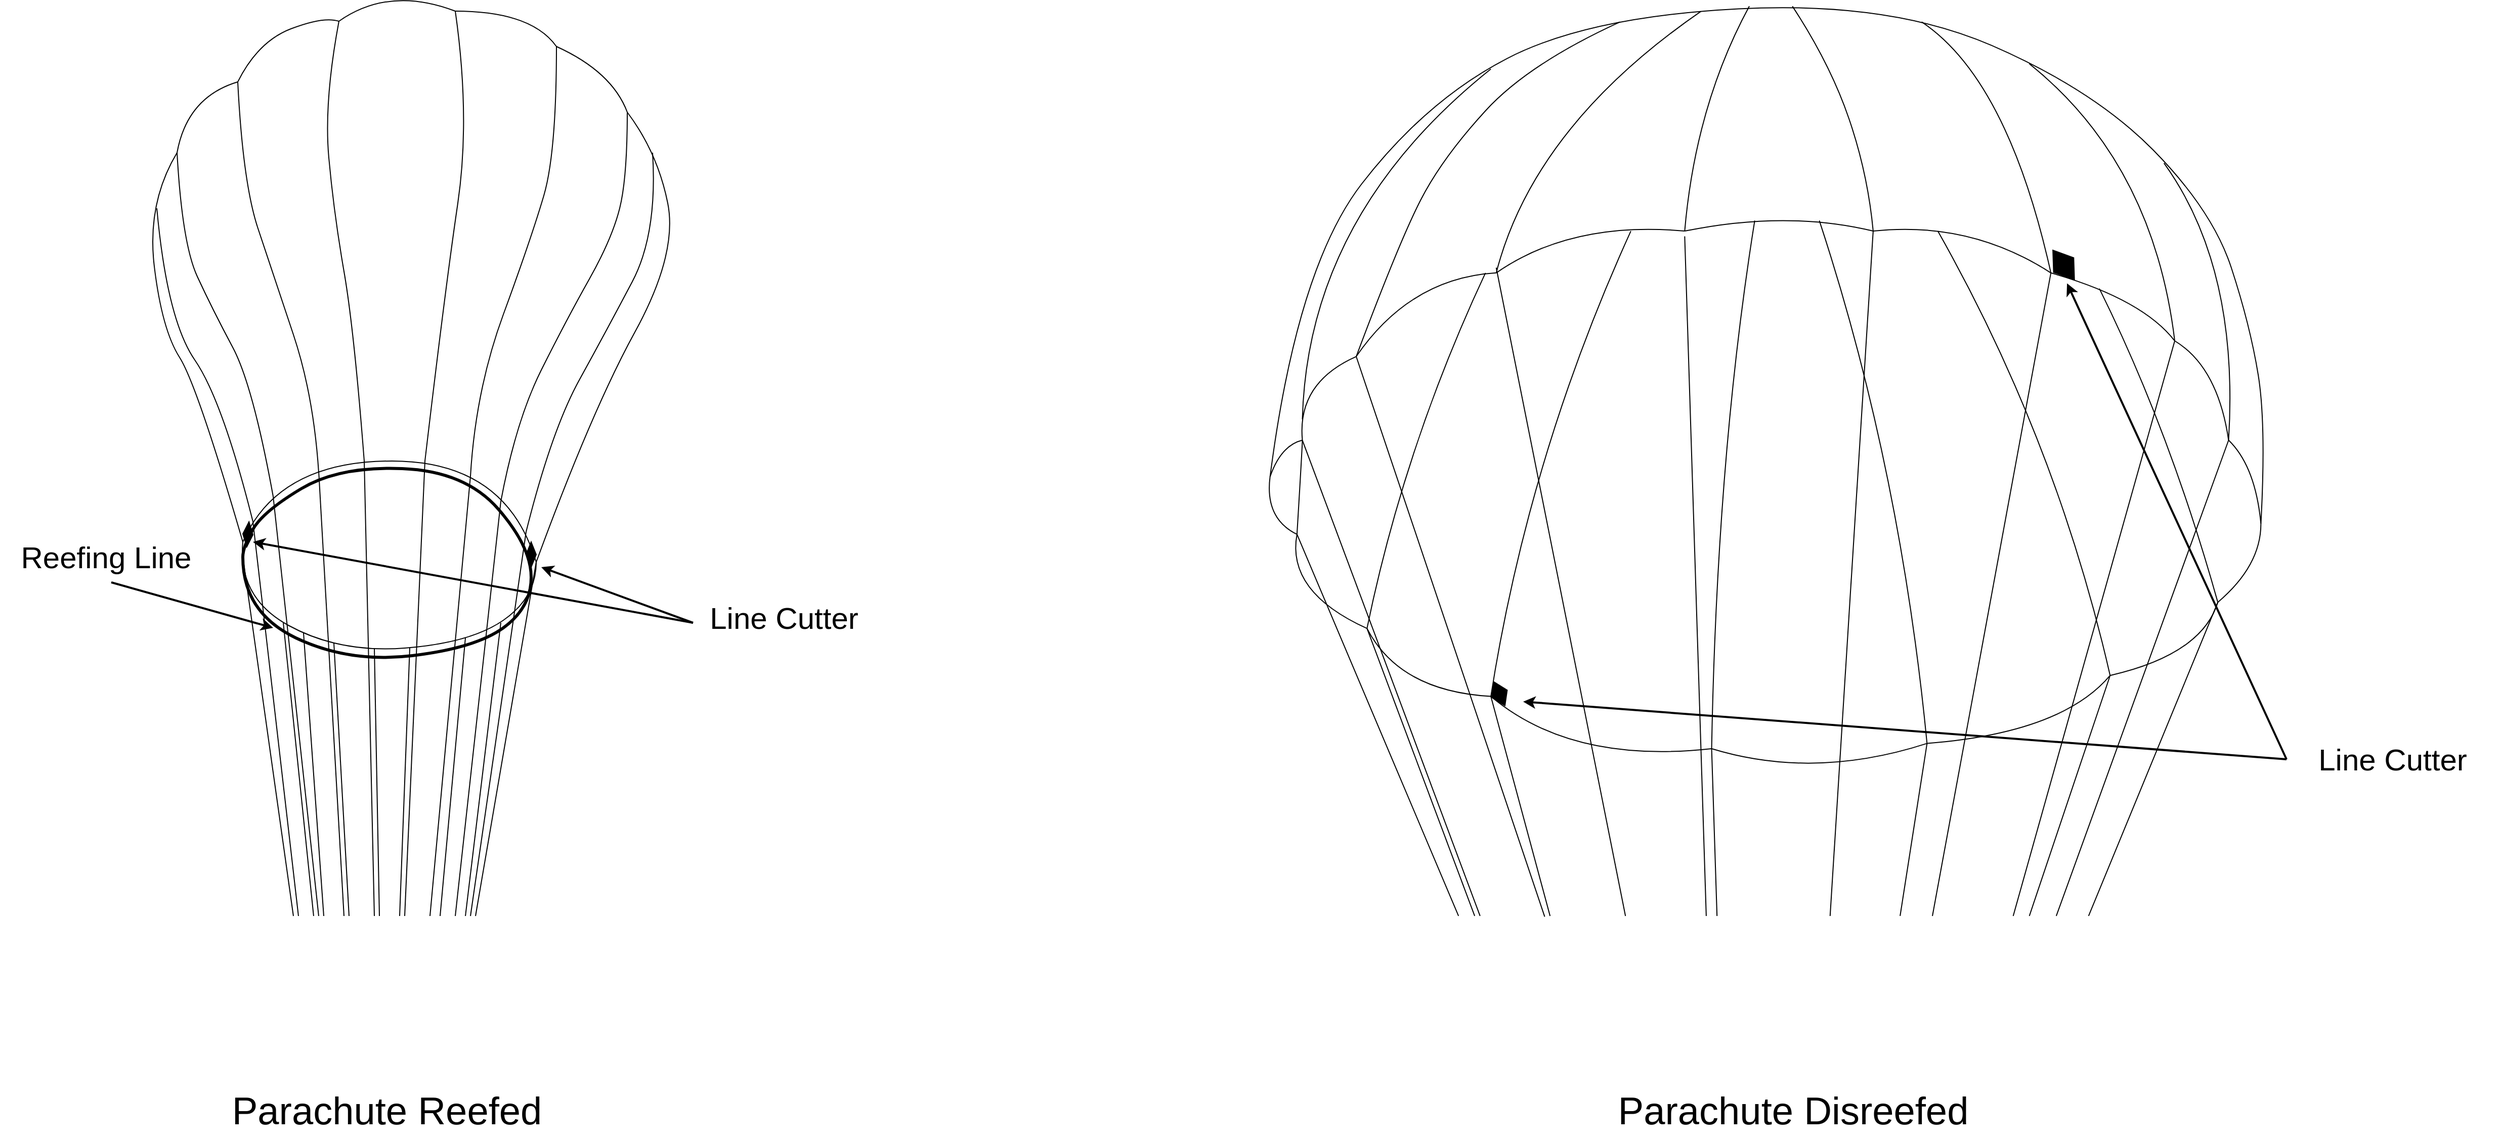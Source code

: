 <mxfile version="18.0.7" type="device"><diagram id="sXOwoaYcWxSvvQvdvu1p" name="Page-1"><mxGraphModel dx="-126" dy="3424" grid="1" gridSize="5" guides="1" tooltips="1" connect="1" arrows="1" fold="1" page="1" pageScale="1" pageWidth="850" pageHeight="1100" math="0" shadow="0"><root><mxCell id="0"/><mxCell id="1" parent="0"/><mxCell id="lAzwkt5sK0GmiSSTkho8-280" value="" style="endArrow=none;html=1;fontSize=100;strokeWidth=1;curved=1;" parent="1" edge="1"><mxGeometry width="50" height="50" relative="1" as="geometry"><mxPoint x="4675" y="-235" as="sourcePoint"/><mxPoint x="4610" y="-620" as="targetPoint"/><Array as="points"><mxPoint x="4630" y="-390"/><mxPoint x="4595" y="-445"/><mxPoint x="4580" y="-570"/></Array></mxGeometry></mxCell><mxCell id="lAzwkt5sK0GmiSSTkho8-281" value="" style="endArrow=none;html=1;fontSize=100;strokeWidth=1;curved=1;" parent="1" edge="1"><mxGeometry width="50" height="50" relative="1" as="geometry"><mxPoint x="4610" y="-620" as="sourcePoint"/><mxPoint x="4670" y="-690" as="targetPoint"/><Array as="points"><mxPoint x="4620" y="-675"/></Array></mxGeometry></mxCell><mxCell id="lAzwkt5sK0GmiSSTkho8-282" value="" style="endArrow=none;html=1;fontSize=100;strokeWidth=1;curved=1;" parent="1" edge="1"><mxGeometry width="50" height="50" relative="1" as="geometry"><mxPoint x="4670" y="-690" as="sourcePoint"/><mxPoint x="4770" y="-750" as="targetPoint"/><Array as="points"><mxPoint x="4690" y="-730"/><mxPoint x="4755" y="-755"/></Array></mxGeometry></mxCell><mxCell id="lAzwkt5sK0GmiSSTkho8-283" value="" style="endArrow=none;html=1;fontSize=100;strokeWidth=1;curved=1;" parent="1" edge="1"><mxGeometry width="50" height="50" relative="1" as="geometry"><mxPoint x="4770" y="-750" as="sourcePoint"/><mxPoint x="4885" y="-760" as="targetPoint"/><Array as="points"><mxPoint x="4820" y="-785"/></Array></mxGeometry></mxCell><mxCell id="lAzwkt5sK0GmiSSTkho8-284" value="" style="endArrow=none;html=1;fontSize=100;strokeWidth=1;curved=1;" parent="1" edge="1"><mxGeometry width="50" height="50" relative="1" as="geometry"><mxPoint x="4885" y="-760" as="sourcePoint"/><mxPoint x="4985" y="-725" as="targetPoint"/><Array as="points"><mxPoint x="4960" y="-760"/></Array></mxGeometry></mxCell><mxCell id="lAzwkt5sK0GmiSSTkho8-285" value="" style="endArrow=none;html=1;fontSize=100;strokeWidth=1;curved=1;" parent="1" edge="1"><mxGeometry width="50" height="50" relative="1" as="geometry"><mxPoint x="4985" y="-725" as="sourcePoint"/><mxPoint x="5055" y="-660" as="targetPoint"/><Array as="points"><mxPoint x="5040" y="-700"/></Array></mxGeometry></mxCell><mxCell id="lAzwkt5sK0GmiSSTkho8-286" value="" style="endArrow=none;html=1;fontSize=100;strokeWidth=1;curved=1;" parent="1" edge="1"><mxGeometry width="50" height="50" relative="1" as="geometry"><mxPoint x="4965" y="-215" as="sourcePoint"/><mxPoint x="5055" y="-660" as="targetPoint"/><Array as="points"><mxPoint x="5020" y="-365"/><mxPoint x="5105" y="-520"/><mxPoint x="5085" y="-620"/></Array></mxGeometry></mxCell><mxCell id="lAzwkt5sK0GmiSSTkho8-287" value="" style="endArrow=none;html=1;fontSize=100;strokeWidth=1;curved=1;" parent="1" edge="1"><mxGeometry width="50" height="50" relative="1" as="geometry"><mxPoint x="4675" y="-235" as="sourcePoint"/><mxPoint x="4965" y="-215" as="targetPoint"/><Array as="points"><mxPoint x="4710" y="-315"/><mxPoint x="4935" y="-315"/></Array></mxGeometry></mxCell><mxCell id="lAzwkt5sK0GmiSSTkho8-288" value="" style="endArrow=none;html=1;fontSize=100;strokeWidth=1;curved=1;" parent="1" edge="1"><mxGeometry width="50" height="50" relative="1" as="geometry"><mxPoint x="4675" y="-235" as="sourcePoint"/><mxPoint x="4965" y="-215" as="targetPoint"/><Array as="points"><mxPoint x="4670" y="-180"/><mxPoint x="4770" y="-125"/><mxPoint x="4900" y="-135"/><mxPoint x="4965" y="-180"/></Array></mxGeometry></mxCell><mxCell id="lAzwkt5sK0GmiSSTkho8-289" value="" style="endArrow=none;html=1;fontSize=100;strokeWidth=1;curved=1;" parent="1" edge="1"><mxGeometry width="50" height="50" relative="1" as="geometry"><mxPoint x="4685" y="-255" as="sourcePoint"/><mxPoint x="4590" y="-565" as="targetPoint"/><Array as="points"><mxPoint x="4655" y="-375"/><mxPoint x="4600" y="-455"/></Array></mxGeometry></mxCell><mxCell id="lAzwkt5sK0GmiSSTkho8-290" value="" style="endArrow=none;html=1;fontSize=100;strokeWidth=1;curved=1;" parent="1" edge="1"><mxGeometry width="50" height="50" relative="1" as="geometry"><mxPoint x="4705" y="-280" as="sourcePoint"/><mxPoint x="4610" y="-620" as="targetPoint"/><Array as="points"><mxPoint x="4685" y="-390"/><mxPoint x="4645" y="-465"/><mxPoint x="4615" y="-530"/></Array></mxGeometry></mxCell><mxCell id="lAzwkt5sK0GmiSSTkho8-291" value="" style="endArrow=none;html=1;fontSize=100;strokeWidth=1;curved=1;" parent="1" edge="1"><mxGeometry width="50" height="50" relative="1" as="geometry"><mxPoint x="4750" y="-303.8" as="sourcePoint"/><mxPoint x="4670" y="-690" as="targetPoint"/><Array as="points"><mxPoint x="4745" y="-380"/><mxPoint x="4705" y="-500"/><mxPoint x="4675" y="-590"/></Array></mxGeometry></mxCell><mxCell id="lAzwkt5sK0GmiSSTkho8-292" value="" style="endArrow=none;html=1;fontSize=100;strokeWidth=1;curved=1;" parent="1" edge="1"><mxGeometry width="50" height="50" relative="1" as="geometry"><mxPoint x="4795" y="-315" as="sourcePoint"/><mxPoint x="4770" y="-750" as="targetPoint"/><Array as="points"><mxPoint x="4785" y="-445"/><mxPoint x="4765" y="-560"/><mxPoint x="4755" y="-670"/></Array></mxGeometry></mxCell><mxCell id="lAzwkt5sK0GmiSSTkho8-293" value="" style="endArrow=none;html=1;fontSize=100;strokeWidth=1;curved=1;" parent="1" edge="1"><mxGeometry width="50" height="50" relative="1" as="geometry"><mxPoint x="4855" y="-315" as="sourcePoint"/><mxPoint x="4885" y="-760" as="targetPoint"/><Array as="points"><mxPoint x="4875" y="-485"/><mxPoint x="4900" y="-655"/></Array></mxGeometry></mxCell><mxCell id="lAzwkt5sK0GmiSSTkho8-294" value="" style="endArrow=none;html=1;fontSize=100;strokeWidth=1;curved=1;" parent="1" edge="1"><mxGeometry width="50" height="50" relative="1" as="geometry"><mxPoint x="4900" y="-300" as="sourcePoint"/><mxPoint x="4985" y="-725" as="targetPoint"/><Array as="points"><mxPoint x="4905" y="-385"/><mxPoint x="4960" y="-535"/><mxPoint x="4985" y="-620"/></Array></mxGeometry></mxCell><mxCell id="lAzwkt5sK0GmiSSTkho8-295" value="" style="endArrow=none;html=1;fontSize=100;strokeWidth=1;curved=1;" parent="1" edge="1"><mxGeometry width="50" height="50" relative="1" as="geometry"><mxPoint x="4930" y="-275" as="sourcePoint"/><mxPoint x="5055" y="-660" as="targetPoint"/><Array as="points"><mxPoint x="4945" y="-355"/><mxPoint x="4995" y="-455"/><mxPoint x="5040" y="-535"/><mxPoint x="5055" y="-595"/></Array></mxGeometry></mxCell><mxCell id="lAzwkt5sK0GmiSSTkho8-296" value="" style="endArrow=none;html=1;fontSize=100;strokeWidth=1;curved=1;" parent="1" edge="1"><mxGeometry width="50" height="50" relative="1" as="geometry"><mxPoint x="4955" y="-245" as="sourcePoint"/><mxPoint x="5080" y="-620" as="targetPoint"/><Array as="points"><mxPoint x="4980" y="-345"/><mxPoint x="5035" y="-445"/><mxPoint x="5085" y="-540"/></Array></mxGeometry></mxCell><mxCell id="lAzwkt5sK0GmiSSTkho8-297" value="" style="endArrow=none;html=1;fontSize=100;strokeWidth=1;curved=1;" parent="1" edge="1"><mxGeometry width="50" height="50" relative="1" as="geometry"><mxPoint x="4725" y="135" as="sourcePoint"/><mxPoint x="4675" y="-220" as="targetPoint"/></mxGeometry></mxCell><mxCell id="lAzwkt5sK0GmiSSTkho8-298" value="" style="endArrow=none;html=1;fontSize=100;strokeWidth=1;curved=1;" parent="1" edge="1"><mxGeometry width="50" height="50" relative="1" as="geometry"><mxPoint x="4730" y="135" as="sourcePoint"/><mxPoint x="4685" y="-255" as="targetPoint"/></mxGeometry></mxCell><mxCell id="lAzwkt5sK0GmiSSTkho8-299" value="" style="endArrow=none;html=1;fontSize=100;strokeWidth=1;curved=1;" parent="1" edge="1"><mxGeometry width="50" height="50" relative="1" as="geometry"><mxPoint x="4750" y="135" as="sourcePoint"/><mxPoint x="4705" y="-280" as="targetPoint"/></mxGeometry></mxCell><mxCell id="lAzwkt5sK0GmiSSTkho8-300" value="" style="endArrow=none;html=1;fontSize=100;strokeWidth=1;curved=1;" parent="1" edge="1"><mxGeometry width="50" height="50" relative="1" as="geometry"><mxPoint x="4775" y="135" as="sourcePoint"/><mxPoint x="4750" y="-305" as="targetPoint"/></mxGeometry></mxCell><mxCell id="lAzwkt5sK0GmiSSTkho8-301" value="" style="endArrow=none;html=1;fontSize=100;strokeWidth=1;curved=1;" parent="1" edge="1"><mxGeometry width="50" height="50" relative="1" as="geometry"><mxPoint x="4805" y="135" as="sourcePoint"/><mxPoint x="4795" y="-315" as="targetPoint"/></mxGeometry></mxCell><mxCell id="lAzwkt5sK0GmiSSTkho8-302" value="" style="endArrow=none;html=1;fontSize=100;strokeWidth=1;curved=1;" parent="1" edge="1"><mxGeometry width="50" height="50" relative="1" as="geometry"><mxPoint x="4835" y="135" as="sourcePoint"/><mxPoint x="4855" y="-315" as="targetPoint"/></mxGeometry></mxCell><mxCell id="lAzwkt5sK0GmiSSTkho8-303" value="" style="endArrow=none;html=1;fontSize=100;strokeWidth=1;curved=1;" parent="1" edge="1"><mxGeometry width="50" height="50" relative="1" as="geometry"><mxPoint x="4860" y="135" as="sourcePoint"/><mxPoint x="4900" y="-300" as="targetPoint"/></mxGeometry></mxCell><mxCell id="lAzwkt5sK0GmiSSTkho8-304" value="" style="endArrow=none;html=1;fontSize=100;strokeWidth=1;curved=1;" parent="1" edge="1"><mxGeometry width="50" height="50" relative="1" as="geometry"><mxPoint x="4885" y="135" as="sourcePoint"/><mxPoint x="4930" y="-275" as="targetPoint"/></mxGeometry></mxCell><mxCell id="lAzwkt5sK0GmiSSTkho8-305" value="" style="endArrow=none;html=1;fontSize=100;strokeWidth=1;curved=1;" parent="1" edge="1"><mxGeometry width="50" height="50" relative="1" as="geometry"><mxPoint x="4900" y="135" as="sourcePoint"/><mxPoint x="4955" y="-245" as="targetPoint"/></mxGeometry></mxCell><mxCell id="lAzwkt5sK0GmiSSTkho8-306" value="" style="endArrow=none;html=1;fontSize=100;strokeWidth=1;curved=1;" parent="1" edge="1"><mxGeometry width="50" height="50" relative="1" as="geometry"><mxPoint x="4905" y="135" as="sourcePoint"/><mxPoint x="4965" y="-215" as="targetPoint"/></mxGeometry></mxCell><mxCell id="lAzwkt5sK0GmiSSTkho8-307" value="" style="endArrow=none;html=1;fontSize=100;strokeWidth=1;curved=1;" parent="1" edge="1"><mxGeometry width="50" height="50" relative="1" as="geometry"><mxPoint x="4755" y="135" as="sourcePoint"/><mxPoint x="4735" y="-145" as="targetPoint"/></mxGeometry></mxCell><mxCell id="lAzwkt5sK0GmiSSTkho8-308" value="" style="endArrow=none;html=1;fontSize=100;strokeWidth=1;curved=1;" parent="1" edge="1"><mxGeometry width="50" height="50" relative="1" as="geometry"><mxPoint x="4745" y="135" as="sourcePoint"/><mxPoint x="4715" y="-155" as="targetPoint"/></mxGeometry></mxCell><mxCell id="lAzwkt5sK0GmiSSTkho8-309" value="" style="endArrow=none;html=1;fontSize=100;strokeWidth=1;curved=1;" parent="1" edge="1"><mxGeometry width="50" height="50" relative="1" as="geometry"><mxPoint x="4810" y="135" as="sourcePoint"/><mxPoint x="4805" y="-130" as="targetPoint"/></mxGeometry></mxCell><mxCell id="lAzwkt5sK0GmiSSTkho8-310" value="" style="endArrow=none;html=1;fontSize=100;strokeWidth=1;curved=1;" parent="1" edge="1"><mxGeometry width="50" height="50" relative="1" as="geometry"><mxPoint x="4780" y="135" as="sourcePoint"/><mxPoint x="4765" y="-135" as="targetPoint"/></mxGeometry></mxCell><mxCell id="lAzwkt5sK0GmiSSTkho8-311" value="" style="endArrow=none;html=1;fontSize=100;strokeWidth=1;curved=1;" parent="1" edge="1"><mxGeometry width="50" height="50" relative="1" as="geometry"><mxPoint x="4830" y="135" as="sourcePoint"/><mxPoint x="4840" y="-130" as="targetPoint"/></mxGeometry></mxCell><mxCell id="lAzwkt5sK0GmiSSTkho8-312" value="" style="endArrow=none;html=1;fontSize=100;strokeWidth=1;curved=1;" parent="1" edge="1"><mxGeometry width="50" height="50" relative="1" as="geometry"><mxPoint x="4870" y="135" as="sourcePoint"/><mxPoint x="4895" y="-140" as="targetPoint"/></mxGeometry></mxCell><mxCell id="lAzwkt5sK0GmiSSTkho8-313" value="" style="endArrow=none;html=1;fontSize=100;strokeWidth=1;curved=1;" parent="1" edge="1"><mxGeometry width="50" height="50" relative="1" as="geometry"><mxPoint x="4895" y="135" as="sourcePoint"/><mxPoint x="4930" y="-155" as="targetPoint"/></mxGeometry></mxCell><mxCell id="lAzwkt5sK0GmiSSTkho8-316" value="" style="endArrow=none;html=1;fontSize=100;strokeWidth=3;curved=1;" parent="1" edge="1"><mxGeometry width="50" height="50" relative="1" as="geometry"><mxPoint x="4960" y="-200" as="sourcePoint"/><mxPoint x="4675" y="-220" as="targetPoint"/><Array as="points"><mxPoint x="4960" y="-230"/><mxPoint x="4895" y="-305"/><mxPoint x="4770" y="-310"/><mxPoint x="4695" y="-265"/><mxPoint x="4675" y="-230"/></Array></mxGeometry></mxCell><mxCell id="lAzwkt5sK0GmiSSTkho8-317" value="" style="endArrow=none;html=1;fontSize=100;strokeWidth=3;curved=1;" parent="1" edge="1"><mxGeometry width="50" height="50" relative="1" as="geometry"><mxPoint x="4675" y="-220" as="sourcePoint"/><mxPoint x="4960" y="-200" as="targetPoint"/><Array as="points"><mxPoint x="4675" y="-165"/><mxPoint x="4780" y="-115"/><mxPoint x="4905" y="-130"/><mxPoint x="4960" y="-170"/></Array></mxGeometry></mxCell><mxCell id="lAzwkt5sK0GmiSSTkho8-325" value="" style="rhombus;whiteSpace=wrap;html=1;fontSize=100;fillColor=#000000;allowArrows=0;connectable=0;rotation=5;" parent="1" vertex="1"><mxGeometry x="4675" y="-255" width="10" height="25" as="geometry"/></mxCell><mxCell id="lAzwkt5sK0GmiSSTkho8-328" value="" style="rhombus;whiteSpace=wrap;html=1;fontSize=100;fillColor=#000000;allowArrows=0;connectable=0;rotation=0;" parent="1" vertex="1"><mxGeometry x="4955" y="-235" width="10" height="25" as="geometry"/></mxCell><mxCell id="lAzwkt5sK0GmiSSTkho8-329" value="" style="endArrow=classic;html=1;fontSize=100;strokeWidth=2;curved=1;" parent="1" edge="1"><mxGeometry width="50" height="50" relative="1" as="geometry"><mxPoint x="4545" y="-195" as="sourcePoint"/><mxPoint x="4705" y="-150" as="targetPoint"/></mxGeometry></mxCell><mxCell id="lAzwkt5sK0GmiSSTkho8-330" value="&lt;font style=&quot;font-size: 30px;&quot;&gt;Reefing Line&lt;/font&gt;" style="text;html=1;strokeColor=none;fillColor=none;align=center;verticalAlign=middle;whiteSpace=wrap;rounded=0;fontSize=30;" parent="1" vertex="1"><mxGeometry x="4435" y="-235" width="210" height="30" as="geometry"/></mxCell><mxCell id="lAzwkt5sK0GmiSSTkho8-331" value="" style="endArrow=classic;html=1;fontSize=100;strokeWidth=2;curved=1;" parent="1" edge="1"><mxGeometry width="50" height="50" relative="1" as="geometry"><mxPoint x="5120" y="-155" as="sourcePoint"/><mxPoint x="4685" y="-235" as="targetPoint"/></mxGeometry></mxCell><mxCell id="lAzwkt5sK0GmiSSTkho8-332" value="" style="endArrow=classic;html=1;fontSize=100;strokeWidth=2;curved=1;" parent="1" edge="1"><mxGeometry width="50" height="50" relative="1" as="geometry"><mxPoint x="5120" y="-155" as="sourcePoint"/><mxPoint x="4970" y="-210" as="targetPoint"/></mxGeometry></mxCell><mxCell id="lAzwkt5sK0GmiSSTkho8-333" value="&lt;font style=&quot;font-size: 30px;&quot;&gt;Line Cutter&lt;/font&gt;" style="text;html=1;strokeColor=none;fillColor=none;align=center;verticalAlign=middle;whiteSpace=wrap;rounded=0;fontSize=30;" parent="1" vertex="1"><mxGeometry x="5105" y="-175" width="210" height="30" as="geometry"/></mxCell><mxCell id="lAzwkt5sK0GmiSSTkho8-334" value="Parachute Reefed" style="text;html=1;strokeColor=none;fillColor=none;align=center;verticalAlign=middle;whiteSpace=wrap;rounded=0;fontSize=38;" parent="1" vertex="1"><mxGeometry x="4460" y="295" width="715" height="65" as="geometry"/></mxCell><mxCell id="lAzwkt5sK0GmiSSTkho8-390" value="Parachute Disreefed" style="text;html=1;strokeColor=none;fillColor=none;align=center;verticalAlign=middle;whiteSpace=wrap;rounded=0;fontSize=38;" parent="1" vertex="1"><mxGeometry x="5850" y="295" width="715" height="65" as="geometry"/></mxCell><mxCell id="lAzwkt5sK0GmiSSTkho8-393" value="&lt;font style=&quot;font-size: 30px;&quot;&gt;Line Cutter&lt;/font&gt;" style="text;html=1;strokeColor=none;fillColor=none;align=center;verticalAlign=middle;whiteSpace=wrap;rounded=0;fontSize=30;" parent="1" vertex="1"><mxGeometry x="6695" y="-35" width="210" height="30" as="geometry"/></mxCell><mxCell id="lAzwkt5sK0GmiSSTkho8-394" value="" style="group" parent="1" vertex="1" connectable="0"><mxGeometry x="5685" y="-770" width="990" height="905.67" as="geometry"/></mxCell><mxCell id="lAzwkt5sK0GmiSSTkho8-338" value="" style="endArrow=none;html=1;fontSize=38;strokeWidth=1;curved=1;" parent="lAzwkt5sK0GmiSSTkho8-394" edge="1"><mxGeometry width="50" height="50" relative="1" as="geometry"><mxPoint x="984.677" y="517.132" as="sourcePoint"/><mxPoint x="5.323" y="470.59" as="targetPoint"/><Array as="points"><mxPoint x="990.0" y="418.877"/><mxPoint x="974.032" y="320.622"/><mxPoint x="936.774" y="206.853"/><mxPoint x="819.677" y="87.912"/><mxPoint x="617.419"/><mxPoint x="319.355" y="15.514"/><mxPoint x="159.677" y="98.255"/><mxPoint x="31.935" y="263.737"/></Array></mxGeometry></mxCell><mxCell id="lAzwkt5sK0GmiSSTkho8-339" value="" style="endArrow=none;html=1;fontSize=38;strokeWidth=1;curved=1;" parent="lAzwkt5sK0GmiSSTkho8-394" edge="1"><mxGeometry width="50" height="50" relative="1" as="geometry"><mxPoint x="5.323" y="470.59" as="sourcePoint"/><mxPoint x="37.258" y="434.391" as="targetPoint"/><Array as="points"><mxPoint x="15.968" y="439.562"/></Array></mxGeometry></mxCell><mxCell id="lAzwkt5sK0GmiSSTkho8-340" value="" style="endArrow=none;html=1;fontSize=38;strokeWidth=1;curved=1;" parent="lAzwkt5sK0GmiSSTkho8-394" edge="1"><mxGeometry width="50" height="50" relative="1" as="geometry"><mxPoint x="37.258" y="434.391" as="sourcePoint"/><mxPoint x="90.484" y="351.65" as="targetPoint"/><Array as="points"><mxPoint x="31.935" y="377.506"/></Array></mxGeometry></mxCell><mxCell id="lAzwkt5sK0GmiSSTkho8-341" value="" style="endArrow=none;html=1;fontSize=38;strokeWidth=1;curved=1;" parent="lAzwkt5sK0GmiSSTkho8-394" edge="1"><mxGeometry width="50" height="50" relative="1" as="geometry"><mxPoint x="90.484" y="351.65" as="sourcePoint"/><mxPoint x="228.871" y="268.908" as="targetPoint"/><Array as="points"><mxPoint x="143.71" y="274.08"/></Array></mxGeometry></mxCell><mxCell id="lAzwkt5sK0GmiSSTkho8-342" value="" style="endArrow=none;html=1;fontSize=38;strokeWidth=1;curved=1;" parent="lAzwkt5sK0GmiSSTkho8-394" edge="1"><mxGeometry width="50" height="50" relative="1" as="geometry"><mxPoint x="228.871" y="268.908" as="sourcePoint"/><mxPoint x="415.161" y="227.538" as="targetPoint"/><Array as="points"><mxPoint x="303.387" y="217.195"/></Array></mxGeometry></mxCell><mxCell id="lAzwkt5sK0GmiSSTkho8-343" value="" style="endArrow=none;html=1;fontSize=38;strokeWidth=1;curved=1;" parent="lAzwkt5sK0GmiSSTkho8-394" edge="1"><mxGeometry width="50" height="50" relative="1" as="geometry"><mxPoint x="415.161" y="227.538" as="sourcePoint"/><mxPoint x="601.452" y="227.538" as="targetPoint"/><Array as="points"><mxPoint x="516.29" y="206.853"/></Array></mxGeometry></mxCell><mxCell id="lAzwkt5sK0GmiSSTkho8-344" value="" style="endArrow=none;html=1;fontSize=38;strokeWidth=1;curved=1;" parent="lAzwkt5sK0GmiSSTkho8-394" edge="1"><mxGeometry width="50" height="50" relative="1" as="geometry"><mxPoint x="601.452" y="227.538" as="sourcePoint"/><mxPoint x="777.097" y="268.908" as="targetPoint"/><Array as="points"><mxPoint x="697.258" y="217.195"/></Array></mxGeometry></mxCell><mxCell id="lAzwkt5sK0GmiSSTkho8-345" value="" style="endArrow=none;html=1;fontSize=38;strokeWidth=1;curved=1;" parent="lAzwkt5sK0GmiSSTkho8-394" edge="1"><mxGeometry width="50" height="50" relative="1" as="geometry"><mxPoint x="777.097" y="268.908" as="sourcePoint"/><mxPoint x="899.516" y="336.136" as="targetPoint"/><Array as="points"><mxPoint x="867.581" y="294.765"/></Array></mxGeometry></mxCell><mxCell id="lAzwkt5sK0GmiSSTkho8-346" value="" style="endArrow=none;html=1;fontSize=38;strokeWidth=1;curved=1;" parent="lAzwkt5sK0GmiSSTkho8-394" edge="1"><mxGeometry width="50" height="50" relative="1" as="geometry"><mxPoint x="952.742" y="434.391" as="sourcePoint"/><mxPoint x="899.516" y="336.136" as="targetPoint"/><Array as="points"><mxPoint x="942.097" y="361.992"/></Array></mxGeometry></mxCell><mxCell id="lAzwkt5sK0GmiSSTkho8-347" value="" style="endArrow=none;html=1;fontSize=38;strokeWidth=1;curved=1;" parent="lAzwkt5sK0GmiSSTkho8-394" edge="1"><mxGeometry width="50" height="50" relative="1" as="geometry"><mxPoint x="984.677" y="517.132" as="sourcePoint"/><mxPoint x="952.742" y="434.391" as="targetPoint"/><Array as="points"><mxPoint x="979.355" y="460.247"/></Array></mxGeometry></mxCell><mxCell id="lAzwkt5sK0GmiSSTkho8-348" value="" style="endArrow=none;html=1;fontSize=38;strokeWidth=1;curved=1;" parent="lAzwkt5sK0GmiSSTkho8-394" edge="1"><mxGeometry width="50" height="50" relative="1" as="geometry"><mxPoint x="37.258" y="413.705" as="sourcePoint"/><mxPoint x="223.548" y="67.227" as="targetPoint"/><Array as="points"><mxPoint x="42.581" y="212.024"/></Array></mxGeometry></mxCell><mxCell id="lAzwkt5sK0GmiSSTkho8-349" value="" style="endArrow=none;html=1;fontSize=38;strokeWidth=1;curved=1;" parent="lAzwkt5sK0GmiSSTkho8-394" edge="1"><mxGeometry width="50" height="50" relative="1" as="geometry"><mxPoint x="90.484" y="351.65" as="sourcePoint"/><mxPoint x="351.29" y="20.685" as="targetPoint"/><Array as="points"><mxPoint x="133.065" y="237.881"/><mxPoint x="175.645" y="155.14"/><mxPoint x="260.806" y="62.056"/></Array></mxGeometry></mxCell><mxCell id="lAzwkt5sK0GmiSSTkho8-350" value="" style="endArrow=none;html=1;fontSize=38;strokeWidth=1;curved=1;" parent="lAzwkt5sK0GmiSSTkho8-394" edge="1"><mxGeometry width="50" height="50" relative="1" as="geometry"><mxPoint x="228.871" y="268.908" as="sourcePoint"/><mxPoint x="431.129" y="10.343" as="targetPoint"/><Array as="points"><mxPoint x="266.129" y="124.112"/></Array></mxGeometry></mxCell><mxCell id="lAzwkt5sK0GmiSSTkho8-351" value="" style="endArrow=none;html=1;fontSize=38;strokeWidth=1;curved=1;" parent="lAzwkt5sK0GmiSSTkho8-394" edge="1"><mxGeometry width="50" height="50" relative="1" as="geometry"><mxPoint x="415.161" y="227.538" as="sourcePoint"/><mxPoint x="479.032" y="5.171" as="targetPoint"/><Array as="points"><mxPoint x="425.806" y="103.426"/></Array></mxGeometry></mxCell><mxCell id="lAzwkt5sK0GmiSSTkho8-352" value="" style="endArrow=none;html=1;fontSize=38;strokeWidth=1;curved=1;" parent="lAzwkt5sK0GmiSSTkho8-394" edge="1"><mxGeometry width="50" height="50" relative="1" as="geometry"><mxPoint x="601.452" y="227.538" as="sourcePoint"/><mxPoint x="521.613" y="5.171" as="targetPoint"/><Array as="points"><mxPoint x="596.129" y="170.653"/><mxPoint x="558.871" y="62.056"/></Array></mxGeometry></mxCell><mxCell id="lAzwkt5sK0GmiSSTkho8-353" value="" style="endArrow=none;html=1;fontSize=38;strokeWidth=1;curved=1;" parent="lAzwkt5sK0GmiSSTkho8-394" edge="1"><mxGeometry width="50" height="50" relative="1" as="geometry"><mxPoint x="777.097" y="268.908" as="sourcePoint"/><mxPoint x="649.355" y="20.685" as="targetPoint"/><Array as="points"><mxPoint x="734.516" y="77.57"/></Array></mxGeometry></mxCell><mxCell id="lAzwkt5sK0GmiSSTkho8-354" value="" style="endArrow=none;html=1;fontSize=38;strokeWidth=1;curved=1;" parent="lAzwkt5sK0GmiSSTkho8-394" edge="1"><mxGeometry width="50" height="50" relative="1" as="geometry"><mxPoint x="899.516" y="336.136" as="sourcePoint"/><mxPoint x="755.806" y="62.056" as="targetPoint"/><Array as="points"><mxPoint x="878.226" y="160.311"/></Array></mxGeometry></mxCell><mxCell id="lAzwkt5sK0GmiSSTkho8-355" value="" style="endArrow=none;html=1;fontSize=38;strokeWidth=1;curved=1;" parent="lAzwkt5sK0GmiSSTkho8-394" edge="1"><mxGeometry width="50" height="50" relative="1" as="geometry"><mxPoint x="952.742" y="434.391" as="sourcePoint"/><mxPoint x="888.871" y="160.311" as="targetPoint"/><Array as="points"><mxPoint x="963.387" y="263.737"/></Array></mxGeometry></mxCell><mxCell id="lAzwkt5sK0GmiSSTkho8-356" value="" style="endArrow=none;html=1;fontSize=38;strokeWidth=1;curved=1;" parent="lAzwkt5sK0GmiSSTkho8-394" edge="1"><mxGeometry width="50" height="50" relative="1" as="geometry"><mxPoint x="942.097" y="594.701" as="sourcePoint"/><mxPoint x="984.677" y="517.132" as="targetPoint"/><Array as="points"><mxPoint x="984.677" y="558.502"/></Array></mxGeometry></mxCell><mxCell id="lAzwkt5sK0GmiSSTkho8-357" value="" style="endArrow=none;html=1;fontSize=38;strokeWidth=1;curved=1;" parent="lAzwkt5sK0GmiSSTkho8-394" edge="1"><mxGeometry width="50" height="50" relative="1" as="geometry"><mxPoint x="835.645" y="667.1" as="sourcePoint"/><mxPoint x="942.097" y="594.701" as="targetPoint"/><Array as="points"><mxPoint x="926.129" y="646.415"/></Array></mxGeometry></mxCell><mxCell id="lAzwkt5sK0GmiSSTkho8-358" value="" style="endArrow=none;html=1;fontSize=38;strokeWidth=1;curved=1;" parent="lAzwkt5sK0GmiSSTkho8-394" edge="1"><mxGeometry width="50" height="50" relative="1" as="geometry"><mxPoint x="31.935" y="527.474" as="sourcePoint"/><mxPoint x="5.323" y="470.59" as="targetPoint"/><Array as="points"><mxPoint y="511.96"/></Array></mxGeometry></mxCell><mxCell id="lAzwkt5sK0GmiSSTkho8-359" value="" style="endArrow=none;html=1;fontSize=38;strokeWidth=1;curved=1;" parent="lAzwkt5sK0GmiSSTkho8-394" edge="1"><mxGeometry width="50" height="50" relative="1" as="geometry"><mxPoint x="101.129" y="620.558" as="sourcePoint"/><mxPoint x="31.935" y="527.474" as="targetPoint"/><Array as="points"><mxPoint x="21.29" y="584.359"/></Array></mxGeometry></mxCell><mxCell id="lAzwkt5sK0GmiSSTkho8-360" value="" style="endArrow=none;html=1;fontSize=38;strokeWidth=1;curved=1;" parent="lAzwkt5sK0GmiSSTkho8-394" edge="1"><mxGeometry width="50" height="50" relative="1" as="geometry"><mxPoint x="101.129" y="620.558" as="sourcePoint"/><mxPoint x="223.548" y="687.785" as="targetPoint"/><Array as="points"><mxPoint x="133.065" y="682.614"/></Array></mxGeometry></mxCell><mxCell id="lAzwkt5sK0GmiSSTkho8-361" value="" style="endArrow=none;html=1;fontSize=38;strokeWidth=1;curved=1;" parent="lAzwkt5sK0GmiSSTkho8-394" edge="1"><mxGeometry width="50" height="50" relative="1" as="geometry"><mxPoint x="223.548" y="687.785" as="sourcePoint"/><mxPoint x="441.774" y="739.498" as="targetPoint"/><Array as="points"><mxPoint x="303.387" y="755.012"/></Array></mxGeometry></mxCell><mxCell id="lAzwkt5sK0GmiSSTkho8-362" value="" style="endArrow=none;html=1;fontSize=38;strokeWidth=1;curved=1;" parent="lAzwkt5sK0GmiSSTkho8-394" edge="1"><mxGeometry width="50" height="50" relative="1" as="geometry"><mxPoint x="441.774" y="739.498" as="sourcePoint"/><mxPoint x="654.677" y="734.327" as="targetPoint"/><Array as="points"><mxPoint x="542.903" y="770.526"/></Array></mxGeometry></mxCell><mxCell id="lAzwkt5sK0GmiSSTkho8-363" value="" style="endArrow=none;html=1;fontSize=38;strokeWidth=1;curved=1;" parent="lAzwkt5sK0GmiSSTkho8-394" edge="1"><mxGeometry width="50" height="50" relative="1" as="geometry"><mxPoint x="654.677" y="734.327" as="sourcePoint"/><mxPoint x="835.645" y="667.1" as="targetPoint"/><Array as="points"><mxPoint x="787.742" y="723.984"/></Array></mxGeometry></mxCell><mxCell id="lAzwkt5sK0GmiSSTkho8-364" value="" style="endArrow=none;html=1;fontSize=38;strokeWidth=1;curved=1;" parent="lAzwkt5sK0GmiSSTkho8-394" edge="1"><mxGeometry width="50" height="50" relative="1" as="geometry"><mxPoint x="31.935" y="527.474" as="sourcePoint"/><mxPoint x="37.258" y="434.391" as="targetPoint"/><Array as="points"><mxPoint x="37.258" y="439.562"/></Array></mxGeometry></mxCell><mxCell id="lAzwkt5sK0GmiSSTkho8-365" value="" style="endArrow=none;html=1;fontSize=38;strokeWidth=1;curved=1;" parent="lAzwkt5sK0GmiSSTkho8-394" edge="1"><mxGeometry width="50" height="50" relative="1" as="geometry"><mxPoint x="101.129" y="620.558" as="sourcePoint"/><mxPoint x="218.226" y="268.908" as="targetPoint"/><Array as="points"><mxPoint x="138.387" y="439.562"/></Array></mxGeometry></mxCell><mxCell id="lAzwkt5sK0GmiSSTkho8-366" value="" style="endArrow=none;html=1;fontSize=38;strokeWidth=1;curved=1;" parent="lAzwkt5sK0GmiSSTkho8-394" edge="1"><mxGeometry width="50" height="50" relative="1" as="geometry"><mxPoint x="223.548" y="687.785" as="sourcePoint"/><mxPoint x="361.935" y="227.538" as="targetPoint"/><Array as="points"><mxPoint x="260.806" y="449.905"/></Array></mxGeometry></mxCell><mxCell id="lAzwkt5sK0GmiSSTkho8-367" value="" style="endArrow=none;html=1;fontSize=38;strokeWidth=1;curved=1;" parent="lAzwkt5sK0GmiSSTkho8-394" edge="1"><mxGeometry width="50" height="50" relative="1" as="geometry"><mxPoint x="441.774" y="739.498" as="sourcePoint"/><mxPoint x="484.355" y="217.195" as="targetPoint"/><Array as="points"><mxPoint x="447.097" y="449.905"/></Array></mxGeometry></mxCell><mxCell id="lAzwkt5sK0GmiSSTkho8-368" value="" style="endArrow=none;html=1;fontSize=38;strokeWidth=1;curved=1;" parent="lAzwkt5sK0GmiSSTkho8-394" edge="1"><mxGeometry width="50" height="50" relative="1" as="geometry"><mxPoint x="654.677" y="734.327" as="sourcePoint"/><mxPoint x="548.226" y="217.195" as="targetPoint"/><Array as="points"><mxPoint x="628.065" y="460.247"/></Array></mxGeometry></mxCell><mxCell id="lAzwkt5sK0GmiSSTkho8-369" value="" style="endArrow=none;html=1;fontSize=38;strokeWidth=1;curved=1;" parent="lAzwkt5sK0GmiSSTkho8-394" edge="1"><mxGeometry width="50" height="50" relative="1" as="geometry"><mxPoint x="835.645" y="667.1" as="sourcePoint"/><mxPoint x="665.323" y="227.538" as="targetPoint"/><Array as="points"><mxPoint x="782.419" y="434.391"/></Array></mxGeometry></mxCell><mxCell id="lAzwkt5sK0GmiSSTkho8-370" value="" style="endArrow=none;html=1;fontSize=38;strokeWidth=1;curved=1;" parent="lAzwkt5sK0GmiSSTkho8-394" edge="1"><mxGeometry width="50" height="50" relative="1" as="geometry"><mxPoint x="942.097" y="594.701" as="sourcePoint"/><mxPoint x="825" y="284.422" as="targetPoint"/><Array as="points"><mxPoint x="894.194" y="424.048"/></Array></mxGeometry></mxCell><mxCell id="lAzwkt5sK0GmiSSTkho8-371" value="" style="endArrow=none;html=1;fontSize=38;strokeWidth=1;curved=1;" parent="lAzwkt5sK0GmiSSTkho8-394" edge="1"><mxGeometry width="50" height="50" relative="1" as="geometry"><mxPoint x="191.613" y="904.98" as="sourcePoint"/><mxPoint x="31.935" y="527.474" as="targetPoint"/></mxGeometry></mxCell><mxCell id="lAzwkt5sK0GmiSSTkho8-374" value="" style="endArrow=none;html=1;fontSize=38;strokeWidth=1;curved=1;" parent="lAzwkt5sK0GmiSSTkho8-394" edge="1"><mxGeometry width="50" height="50" relative="1" as="geometry"><mxPoint x="212.903" y="904.98" as="sourcePoint"/><mxPoint x="37.258" y="434.391" as="targetPoint"/></mxGeometry></mxCell><mxCell id="lAzwkt5sK0GmiSSTkho8-375" value="" style="endArrow=none;html=1;fontSize=38;strokeWidth=1;curved=1;" parent="lAzwkt5sK0GmiSSTkho8-394" edge="1"><mxGeometry width="50" height="50" relative="1" as="geometry"><mxPoint x="207.581" y="904.98" as="sourcePoint"/><mxPoint x="101.129" y="620.558" as="targetPoint"/></mxGeometry></mxCell><mxCell id="lAzwkt5sK0GmiSSTkho8-376" value="" style="endArrow=none;html=1;fontSize=38;strokeWidth=1;curved=1;" parent="lAzwkt5sK0GmiSSTkho8-394" edge="1"><mxGeometry width="50" height="50" relative="1" as="geometry"><mxPoint x="282.097" y="904.98" as="sourcePoint"/><mxPoint x="223.548" y="687.785" as="targetPoint"/></mxGeometry></mxCell><mxCell id="lAzwkt5sK0GmiSSTkho8-377" value="" style="endArrow=none;html=1;fontSize=38;strokeWidth=1;curved=1;" parent="lAzwkt5sK0GmiSSTkho8-394" edge="1"><mxGeometry width="50" height="50" relative="1" as="geometry"><mxPoint x="447.097" y="904.98" as="sourcePoint"/><mxPoint x="441.774" y="739.498" as="targetPoint"/></mxGeometry></mxCell><mxCell id="lAzwkt5sK0GmiSSTkho8-378" value="" style="endArrow=none;html=1;fontSize=38;strokeWidth=1;curved=1;" parent="lAzwkt5sK0GmiSSTkho8-394" edge="1"><mxGeometry width="50" height="50" relative="1" as="geometry"><mxPoint x="628.065" y="904.98" as="sourcePoint"/><mxPoint x="654.677" y="734.327" as="targetPoint"/></mxGeometry></mxCell><mxCell id="lAzwkt5sK0GmiSSTkho8-379" value="" style="endArrow=none;html=1;fontSize=38;strokeWidth=1;curved=1;" parent="lAzwkt5sK0GmiSSTkho8-394" edge="1"><mxGeometry width="50" height="50" relative="1" as="geometry"><mxPoint x="755.806" y="904.98" as="sourcePoint"/><mxPoint x="835.645" y="667.1" as="targetPoint"/></mxGeometry></mxCell><mxCell id="lAzwkt5sK0GmiSSTkho8-380" value="" style="endArrow=none;html=1;fontSize=38;strokeWidth=1;curved=1;" parent="lAzwkt5sK0GmiSSTkho8-394" edge="1"><mxGeometry width="50" height="50" relative="1" as="geometry"><mxPoint x="814.355" y="904.98" as="sourcePoint"/><mxPoint x="942.097" y="594.701" as="targetPoint"/></mxGeometry></mxCell><mxCell id="lAzwkt5sK0GmiSSTkho8-381" value="" style="endArrow=none;html=1;fontSize=38;strokeWidth=1;curved=1;" parent="lAzwkt5sK0GmiSSTkho8-394" edge="1"><mxGeometry width="50" height="50" relative="1" as="geometry"><mxPoint x="782.419" y="904.98" as="sourcePoint"/><mxPoint x="952.742" y="434.391" as="targetPoint"/></mxGeometry></mxCell><mxCell id="lAzwkt5sK0GmiSSTkho8-382" value="" style="endArrow=none;html=1;fontSize=38;strokeWidth=1;curved=1;" parent="lAzwkt5sK0GmiSSTkho8-394" edge="1"><mxGeometry width="50" height="50" relative="1" as="geometry"><mxPoint x="739.839" y="904.98" as="sourcePoint"/><mxPoint x="899.516" y="336.136" as="targetPoint"/></mxGeometry></mxCell><mxCell id="lAzwkt5sK0GmiSSTkho8-383" value="" style="endArrow=none;html=1;fontSize=38;strokeWidth=1;curved=1;" parent="lAzwkt5sK0GmiSSTkho8-394" edge="1"><mxGeometry width="50" height="50" relative="1" as="geometry"><mxPoint x="660" y="904.98" as="sourcePoint"/><mxPoint x="777.097" y="268.908" as="targetPoint"/></mxGeometry></mxCell><mxCell id="lAzwkt5sK0GmiSSTkho8-384" value="" style="endArrow=none;html=1;fontSize=38;strokeWidth=1;curved=1;" parent="lAzwkt5sK0GmiSSTkho8-394" edge="1"><mxGeometry width="50" height="50" relative="1" as="geometry"><mxPoint x="558.871" y="904.98" as="sourcePoint"/><mxPoint x="601.452" y="227.538" as="targetPoint"/></mxGeometry></mxCell><mxCell id="lAzwkt5sK0GmiSSTkho8-385" value="" style="endArrow=none;html=1;fontSize=38;strokeWidth=1;curved=1;" parent="lAzwkt5sK0GmiSSTkho8-394" edge="1"><mxGeometry width="50" height="50" relative="1" as="geometry"><mxPoint x="436.452" y="904.98" as="sourcePoint"/><mxPoint x="415.161" y="232.709" as="targetPoint"/></mxGeometry></mxCell><mxCell id="lAzwkt5sK0GmiSSTkho8-386" value="" style="endArrow=none;html=1;fontSize=38;strokeWidth=1;curved=1;" parent="lAzwkt5sK0GmiSSTkho8-394" edge="1"><mxGeometry width="50" height="50" relative="1" as="geometry"><mxPoint x="356.613" y="904.98" as="sourcePoint"/><mxPoint x="228.871" y="263.737" as="targetPoint"/></mxGeometry></mxCell><mxCell id="lAzwkt5sK0GmiSSTkho8-387" value="" style="endArrow=none;html=1;fontSize=38;strokeWidth=1;curved=1;" parent="lAzwkt5sK0GmiSSTkho8-394" edge="1"><mxGeometry width="50" height="50" relative="1" as="geometry"><mxPoint x="276.774" y="905.67" as="sourcePoint"/><mxPoint x="90.484" y="351.65" as="targetPoint"/></mxGeometry></mxCell><mxCell id="lAzwkt5sK0GmiSSTkho8-388" value="" style="rhombus;whiteSpace=wrap;html=1;fontSize=100;fillColor=#000000;allowArrows=0;connectable=0;rotation=-25;" parent="lAzwkt5sK0GmiSSTkho8-394" vertex="1"><mxGeometry x="223.548" y="672.271" width="16.947" height="25.857" as="geometry"/></mxCell><mxCell id="lAzwkt5sK0GmiSSTkho8-389" value="" style="rhombus;whiteSpace=wrap;html=1;fontSize=100;fillColor=#000000;allowArrows=0;connectable=0;rotation=-36;" parent="lAzwkt5sK0GmiSSTkho8-394" vertex="1"><mxGeometry x="777.448" y="243.052" width="24.516" height="36.199" as="geometry"/></mxCell><mxCell id="lAzwkt5sK0GmiSSTkho8-391" value="" style="endArrow=classic;html=1;fontSize=100;strokeWidth=2;curved=1;exitX=0;exitY=0.5;exitDx=0;exitDy=0;" parent="lAzwkt5sK0GmiSSTkho8-394" source="lAzwkt5sK0GmiSSTkho8-393" edge="1"><mxGeometry width="50" height="50" relative="1" as="geometry"><mxPoint x="1032.581" y="636.072" as="sourcePoint"/><mxPoint x="255.484" y="692.956" as="targetPoint"/></mxGeometry></mxCell><mxCell id="lAzwkt5sK0GmiSSTkho8-392" value="" style="endArrow=classic;html=1;fontSize=100;strokeWidth=2;curved=1;exitX=0;exitY=0.5;exitDx=0;exitDy=0;" parent="lAzwkt5sK0GmiSSTkho8-394" source="lAzwkt5sK0GmiSSTkho8-393" edge="1"><mxGeometry width="50" height="50" relative="1" as="geometry"><mxPoint x="1032.581" y="636.072" as="sourcePoint"/><mxPoint x="793.065" y="279.251" as="targetPoint"/></mxGeometry></mxCell></root></mxGraphModel></diagram></mxfile>
